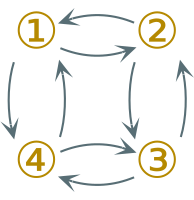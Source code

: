 digraph g {
    bgcolor=transparent
    rankdir=TB
    graph [nodesep=0.5, ranksep=0.5]
    node [shape=plain, color="#586e75", fontcolor="#b58900", fontsize=24, fontname="LXGWWenKai"]
    edge [arrowhead=vee, color="#586e75", fontcolor="#268bd2", fontsize=16, fontname="LXGWWenKai" arrowsize=0.6]

    ① -> ② -> ①  
    ② -> ③ -> ② 
    ③ -> ④ -> ③ 
    ④ -> ① -> ④ 

    {rank="same"; ①; ②}
    {rank="same"; ③; ④}
}
